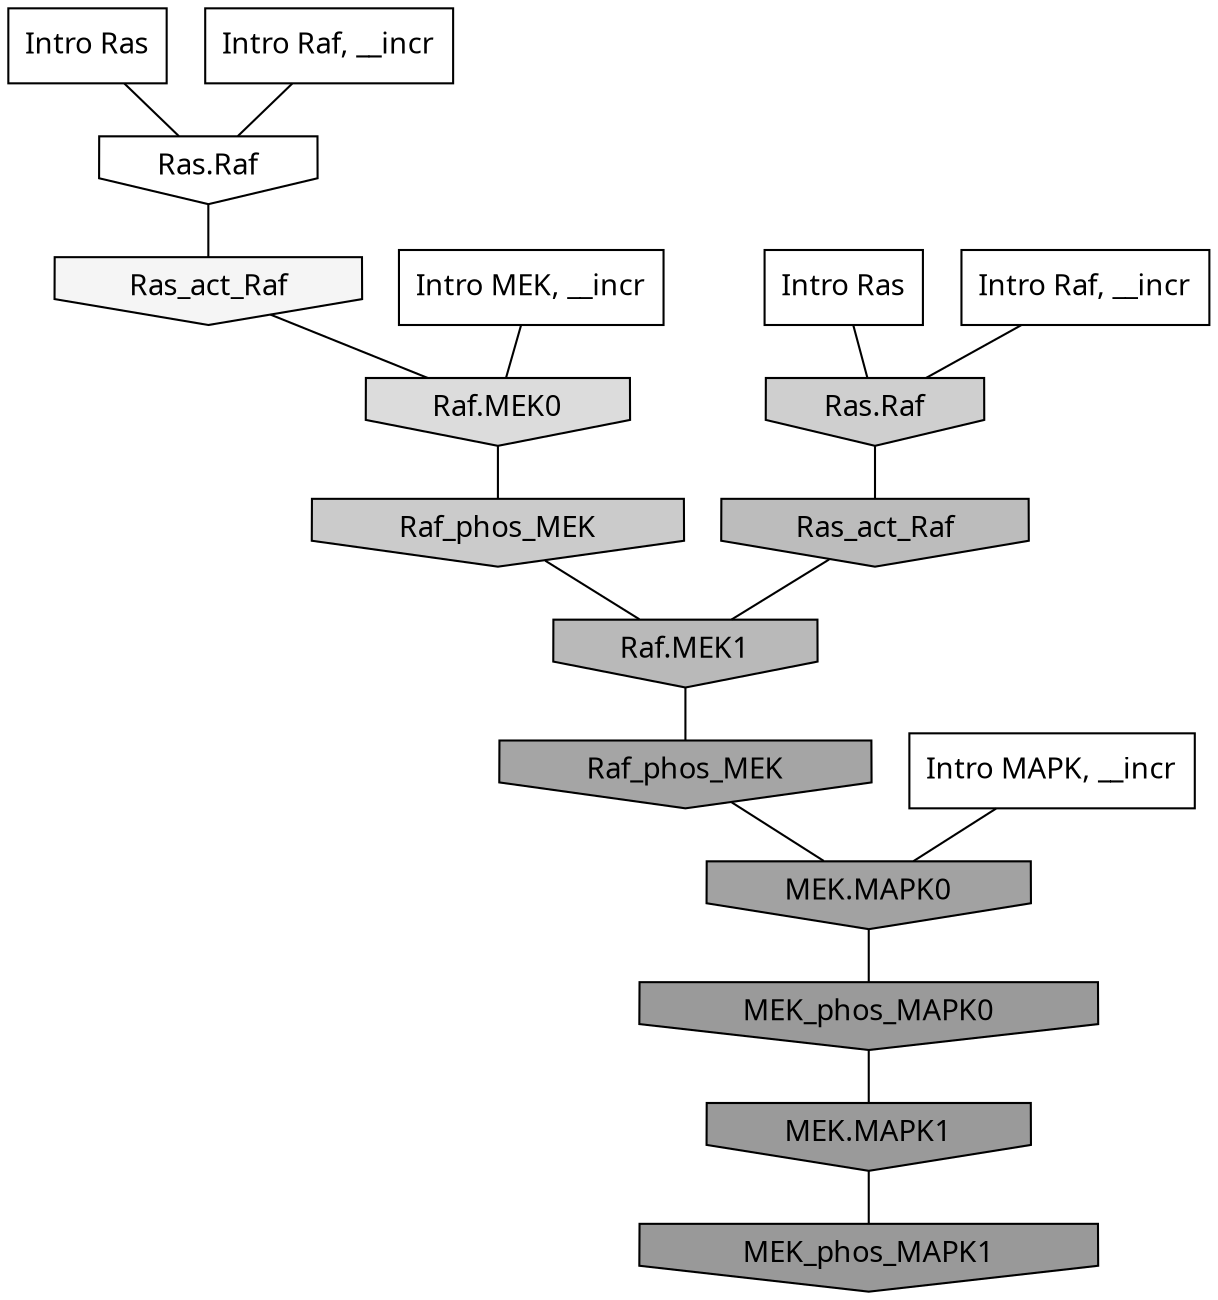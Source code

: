 digraph G{
  rankdir="TB";
  ranksep=0.30;
  node [fontname="CMU Serif"];
  edge [fontname="CMU Serif"];
  
  2 [label="Intro Ras", shape=rectangle, style=filled, fillcolor="0.000 0.000 1.000"]
  
  7 [label="Intro Ras", shape=rectangle, style=filled, fillcolor="0.000 0.000 1.000"]
  
  550 [label="Intro Raf, __incr", shape=rectangle, style=filled, fillcolor="0.000 0.000 1.000"]
  
  625 [label="Intro Raf, __incr", shape=rectangle, style=filled, fillcolor="0.000 0.000 1.000"]
  
  1596 [label="Intro MEK, __incr", shape=rectangle, style=filled, fillcolor="0.000 0.000 1.000"]
  
  2575 [label="Intro MAPK, __incr", shape=rectangle, style=filled, fillcolor="0.000 0.000 1.000"]
  
  3322 [label="Ras.Raf", shape=invhouse, style=filled, fillcolor="0.000 0.000 0.998"]
  
  3560 [label="Ras_act_Raf", shape=invhouse, style=filled, fillcolor="0.000 0.000 0.960"]
  
  4902 [label="Raf.MEK0", shape=invhouse, style=filled, fillcolor="0.000 0.000 0.861"]
  
  5707 [label="Ras.Raf", shape=invhouse, style=filled, fillcolor="0.000 0.000 0.811"]
  
  6026 [label="Raf_phos_MEK", shape=invhouse, style=filled, fillcolor="0.000 0.000 0.794"]
  
  7529 [label="Ras_act_Raf", shape=invhouse, style=filled, fillcolor="0.000 0.000 0.736"]
  
  7864 [label="Raf.MEK1", shape=invhouse, style=filled, fillcolor="0.000 0.000 0.724"]
  
  10760 [label="Raf_phos_MEK", shape=invhouse, style=filled, fillcolor="0.000 0.000 0.648"]
  
  11507 [label="MEK.MAPK0", shape=invhouse, style=filled, fillcolor="0.000 0.000 0.634"]
  
  13302 [label="MEK_phos_MAPK0", shape=invhouse, style=filled, fillcolor="0.000 0.000 0.602"]
  
  13304 [label="MEK.MAPK1", shape=invhouse, style=filled, fillcolor="0.000 0.000 0.602"]
  
  13427 [label="MEK_phos_MAPK1", shape=invhouse, style=filled, fillcolor="0.000 0.000 0.600"]
  
  
  13304 -> 13427 [dir=none, color="0.000 0.000 0.000"] 
  13302 -> 13304 [dir=none, color="0.000 0.000 0.000"] 
  11507 -> 13302 [dir=none, color="0.000 0.000 0.000"] 
  10760 -> 11507 [dir=none, color="0.000 0.000 0.000"] 
  7864 -> 10760 [dir=none, color="0.000 0.000 0.000"] 
  7529 -> 7864 [dir=none, color="0.000 0.000 0.000"] 
  6026 -> 7864 [dir=none, color="0.000 0.000 0.000"] 
  5707 -> 7529 [dir=none, color="0.000 0.000 0.000"] 
  4902 -> 6026 [dir=none, color="0.000 0.000 0.000"] 
  3560 -> 4902 [dir=none, color="0.000 0.000 0.000"] 
  3322 -> 3560 [dir=none, color="0.000 0.000 0.000"] 
  2575 -> 11507 [dir=none, color="0.000 0.000 0.000"] 
  1596 -> 4902 [dir=none, color="0.000 0.000 0.000"] 
  625 -> 5707 [dir=none, color="0.000 0.000 0.000"] 
  550 -> 3322 [dir=none, color="0.000 0.000 0.000"] 
  7 -> 5707 [dir=none, color="0.000 0.000 0.000"] 
  2 -> 3322 [dir=none, color="0.000 0.000 0.000"] 
  
  }
